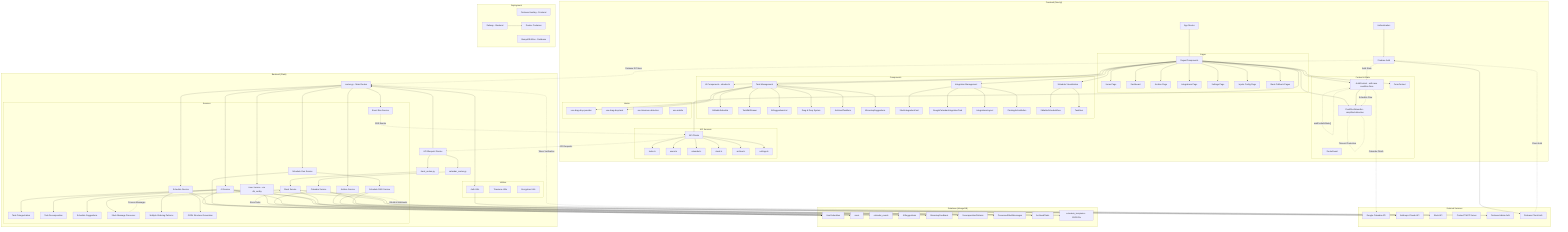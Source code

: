 graph TD
    subgraph "Frontend (Next.js)"
        A1[Authentication] --> A2[Firebase Auth]
        A3[App Routes] --- A4[Pages/Components]
        
        subgraph "Pages"
            A4 --> A17[Home Page]
            A4 --> A18[Dashboard]
            A4 --> A19[Archive Page]
            A4 --> A20[Integrations Page]
            A4 --> A21[Settings Page]
            A4 --> A22[Inputs Config Page]
            A4 --> A23[Slack Callback Pages]
        end
        
        subgraph "Components"
            A4 --> A5[UI Components - shadcn/ui]
            A4 --> A6[Task Management]
            A4 --> A7[Schedule Visualization]
            A4 --> A11[Integration Management]
            A6 --> A8[EditableSchedule]
            A6 --> A9[TaskEditDrawer]
            A6 --> A10[AISuggestionsList]
            A6 --> A15[Drag & Drop System]
            A6 --> A16[ArchivedTaskItem]
            A6 --> A24[MicrostepSuggestions]
            A11 --> A12[SlackIntegrationCard]
            A11 --> A25[GoogleCalendarIntegrationCard]
            A11 --> A13[IntegrationsLayout]
            A11 --> A14[FloatingActionButton]
            A7 --> A26[EditableScheduleRow]
            A7 --> A27[TaskItem]
        end
        
        subgraph "Context & State"
            A28[AuthContext - with race condition fixes]
            A35[PostOAuthHandler - simplified detection]
            A29[FormContext]
            A30[RouteGuard]
        end
        
        subgraph "Hooks"
            A31[use-drag-drop-provider]
            A32[use-drag-drop-task]
            A33[use-timezone-detection]
            A34[use-mobile]
        end
        
        subgraph "API Services"
            B1[API Clients]
            B1 --> B2[tasks.ts]
            B1 --> B3[users.ts]
            B1 --> B4[calendar.ts]
            B1 --> B5[slack.ts]
            B1 --> B6[archive.ts]
            B1 --> B7[settings.ts]
        end
        
        A4 --> B1
        A4 --> A28
        A4 --> A35
        A4 --> A29
        A6 --> A31
        A6 --> A32
        A28 --> A35
    end
    
    subgraph "Backend (Flask)"
        C1[API Blueprint Routes] --> C2[routes.py - Main Routes]
        C1 --> C4[calendar_routes.py]
        C1 --> C35[slack_routes.py]
        
        subgraph "Services"
            D1[AI Service]
            D1 --> D2[Task Categorization]
            D1 --> D3[Task Decomposition]
            D1 --> D4[Schedule Suggestions]
            
            D6[Calendar Service]
            D7[User Service - via db_config]
            D8[Slack Service]
            D8 --> D36[Slack Message Processor]
            D9[Schedule Service]
            D9 --> D10[Multiple Ordering Patterns]
            D9 --> D11[JSON Structure Generation]
            D12[Archive Service]
            D13[Schedule Gen Service]
            D37[Schedule RAG Service]
            D38[Event Bus Service]
        end
        
        subgraph "Utilities"
            D39[Auth Utils]
            D40[Timezone Utils]
            D41[Encryption Utils]
        end
        
        C2 --> D1
        C2 --> D7
        C4 --> D6
        C35 --> D8
        C2 --> D9
        C2 --> D12
        C2 --> D13
        D13 --> D37
        C2 --> D38
        C2 --> D39
    end
    
    subgraph "Database (MongoDB)"
        E1[UserSchedules]
        E2[users]
        E3[calendar_events]
        E4[AISuggestions]
        E5[MicrostepFeedback]
        E6[DecompositionPatterns]
        E7[ProcessedSlackMessages]
        E8[ArchivedTasks]
        E9[schedule_templates - JSON file]
    end
    
    subgraph "External Services"
        F1[Google Calendar API]
        F2[Anthropic Claude API]
        F3[Slack API]
        F4[Context7 MCP Server]
        F5[Firebase Admin Auth]
        F6[Firebase Client Auth]
    end
    
    subgraph "Deployment"
        G1[Firebase Hosting - Frontend]
        G2[Railway - Backend]
        G3[MongoDB Atlas - Database]
        G4[Docker Container]
        G2 --> G4
    end
    
    %% External Service Connections
    D1 --> F2
    D6 --> F1
    D8 --> F3
    D37 --> E9
    
    %% Database Connections
    D1 --> E1
    D1 --> E4
    D1 --> E5
    D1 --> E6
    D6 --> E3
    D7 --> E2
    D8 --> E7
    D9 --> E1
    D12 --> E8
    D13 --> E1
    D37 --> E9
    
    %% Frontend-Backend Connections
    A2 -. Firebase ID Token .-> C2
    A2 --> F6
    B1 -. API Requests .-> C1
    
    %% Auth Flow (Updated with race condition fixes)
    F6 -. Client Auth .-> A2
    A2 -. Auth State .-> A28
    A28 -. waitForAuthState() .-> A28
    A28 -. Calendar OAuth .-> F1
    A28 -. Schedule Flow .-> A35
    A35 -. Timeout Protection .-> A35
    F5 -. Token Verification .-> C2
    D39 --> F5
    
    %% Integration Flows
    F3 -. OAuth & Webhooks .-> D8
    D36 -. Process Messages .-> D8
    D8 -. Store Tasks .-> E1
    
    %% Real-time Events
    D38 -. SSE Events .-> B1
    
    %% Architecture Notes (See task41.md for details)
    %% - AuthContext (A28) is currently a monolith managing 7+ concerns
    %% - Multiple OAuth flows exist (Firebase + Direct Google OAuth)
    %% - 5+ overlapping boolean flags create race conditions  
    %% - Recommended: Extract calendar logic to separate CalendarContext
    %% - Recommended: Implement proper state machine pattern
    %% - PostOAuthHandler (A35) now has simplified detection logic with timeout protection